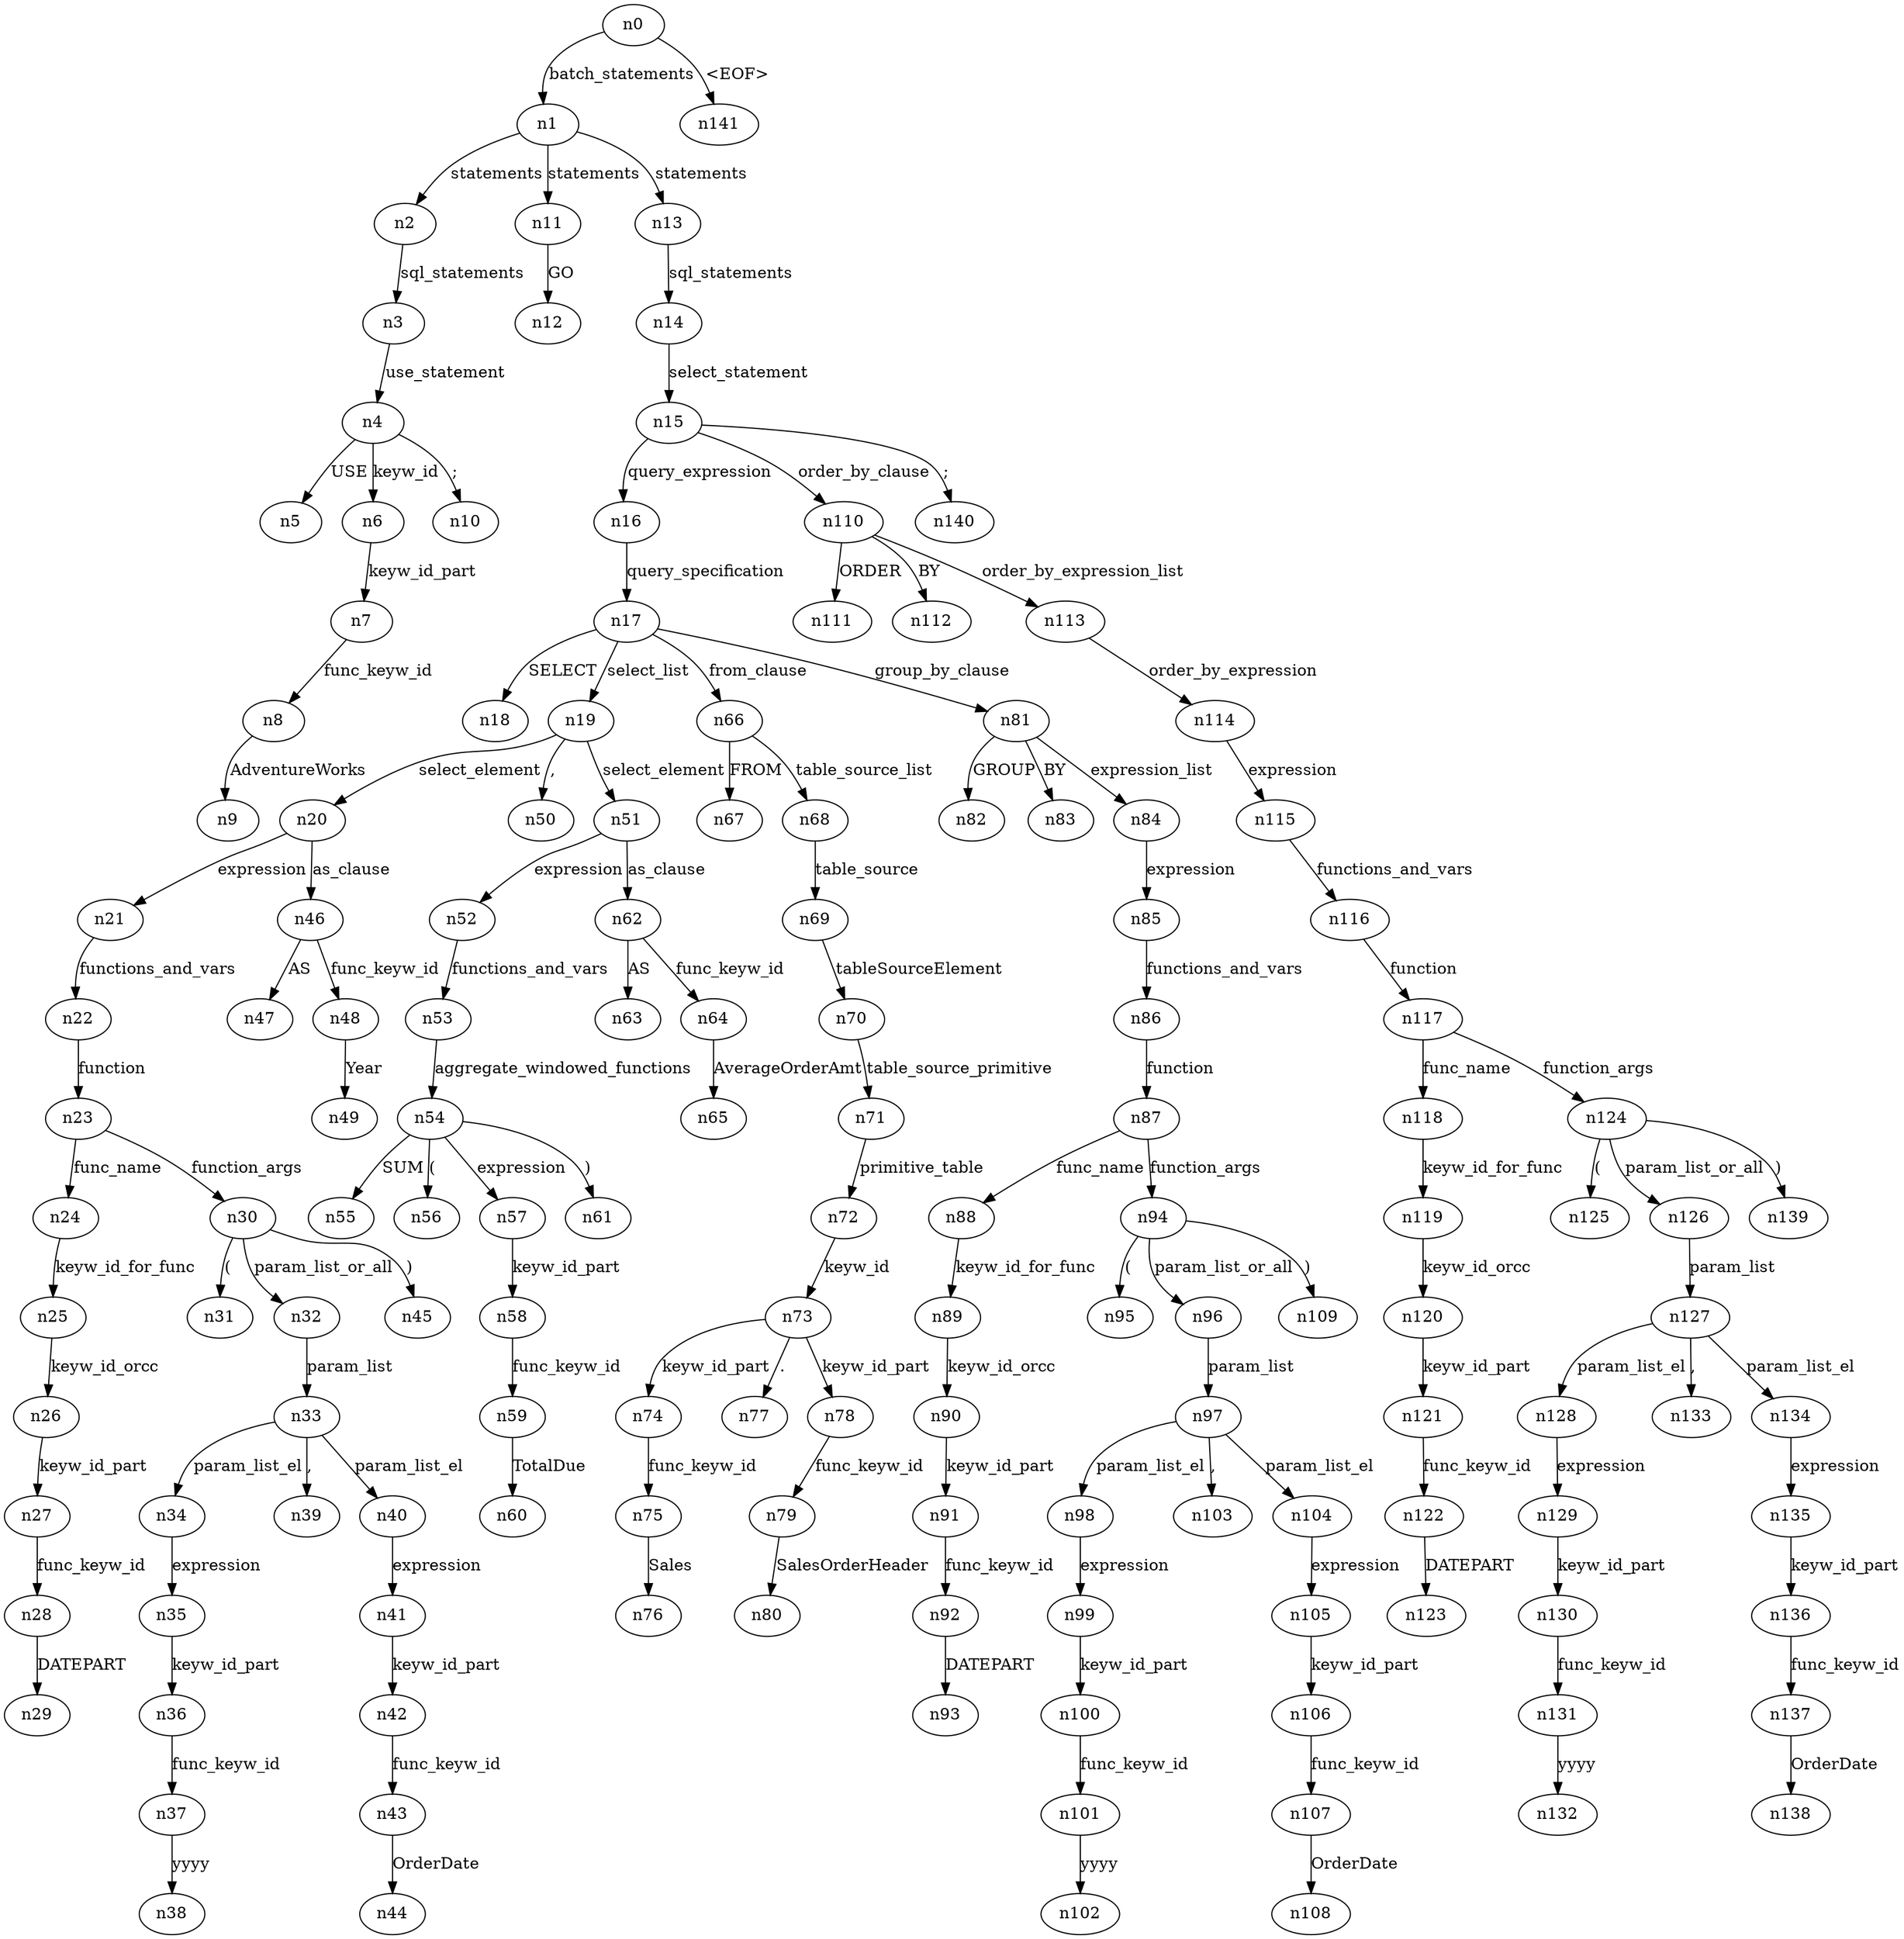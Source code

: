 digraph ParseTree {
  n0 -> n1 [label="batch_statements"];
  n1 -> n2 [label="statements"];
  n2 -> n3 [label="sql_statements"];
  n3 -> n4 [label="use_statement"];
  n4 -> n5 [label="USE"];
  n4 -> n6 [label="keyw_id"];
  n6 -> n7 [label="keyw_id_part"];
  n7 -> n8 [label="func_keyw_id"];
  n8 -> n9 [label="AdventureWorks"];
  n4 -> n10 [label=";"];
  n1 -> n11 [label="statements"];
  n11 -> n12 [label="GO"];
  n1 -> n13 [label="statements"];
  n13 -> n14 [label="sql_statements"];
  n14 -> n15 [label="select_statement"];
  n15 -> n16 [label="query_expression"];
  n16 -> n17 [label="query_specification"];
  n17 -> n18 [label="SELECT"];
  n17 -> n19 [label="select_list"];
  n19 -> n20 [label="select_element"];
  n20 -> n21 [label="expression"];
  n21 -> n22 [label="functions_and_vars"];
  n22 -> n23 [label="function"];
  n23 -> n24 [label="func_name"];
  n24 -> n25 [label="keyw_id_for_func"];
  n25 -> n26 [label="keyw_id_orcc"];
  n26 -> n27 [label="keyw_id_part"];
  n27 -> n28 [label="func_keyw_id"];
  n28 -> n29 [label="DATEPART"];
  n23 -> n30 [label="function_args"];
  n30 -> n31 [label="("];
  n30 -> n32 [label="param_list_or_all"];
  n32 -> n33 [label="param_list"];
  n33 -> n34 [label="param_list_el"];
  n34 -> n35 [label="expression"];
  n35 -> n36 [label="keyw_id_part"];
  n36 -> n37 [label="func_keyw_id"];
  n37 -> n38 [label="yyyy"];
  n33 -> n39 [label=","];
  n33 -> n40 [label="param_list_el"];
  n40 -> n41 [label="expression"];
  n41 -> n42 [label="keyw_id_part"];
  n42 -> n43 [label="func_keyw_id"];
  n43 -> n44 [label="OrderDate"];
  n30 -> n45 [label=")"];
  n20 -> n46 [label="as_clause"];
  n46 -> n47 [label="AS"];
  n46 -> n48 [label="func_keyw_id"];
  n48 -> n49 [label="Year"];
  n19 -> n50 [label=","];
  n19 -> n51 [label="select_element"];
  n51 -> n52 [label="expression"];
  n52 -> n53 [label="functions_and_vars"];
  n53 -> n54 [label="aggregate_windowed_functions"];
  n54 -> n55 [label="SUM"];
  n54 -> n56 [label="("];
  n54 -> n57 [label="expression"];
  n57 -> n58 [label="keyw_id_part"];
  n58 -> n59 [label="func_keyw_id"];
  n59 -> n60 [label="TotalDue"];
  n54 -> n61 [label=")"];
  n51 -> n62 [label="as_clause"];
  n62 -> n63 [label="AS"];
  n62 -> n64 [label="func_keyw_id"];
  n64 -> n65 [label="AverageOrderAmt"];
  n17 -> n66 [label="from_clause"];
  n66 -> n67 [label="FROM"];
  n66 -> n68 [label="table_source_list"];
  n68 -> n69 [label="table_source"];
  n69 -> n70 [label="tableSourceElement"];
  n70 -> n71 [label="table_source_primitive"];
  n71 -> n72 [label="primitive_table"];
  n72 -> n73 [label="keyw_id"];
  n73 -> n74 [label="keyw_id_part"];
  n74 -> n75 [label="func_keyw_id"];
  n75 -> n76 [label="Sales"];
  n73 -> n77 [label="."];
  n73 -> n78 [label="keyw_id_part"];
  n78 -> n79 [label="func_keyw_id"];
  n79 -> n80 [label="SalesOrderHeader"];
  n17 -> n81 [label="group_by_clause"];
  n81 -> n82 [label="GROUP"];
  n81 -> n83 [label="BY"];
  n81 -> n84 [label="expression_list"];
  n84 -> n85 [label="expression"];
  n85 -> n86 [label="functions_and_vars"];
  n86 -> n87 [label="function"];
  n87 -> n88 [label="func_name"];
  n88 -> n89 [label="keyw_id_for_func"];
  n89 -> n90 [label="keyw_id_orcc"];
  n90 -> n91 [label="keyw_id_part"];
  n91 -> n92 [label="func_keyw_id"];
  n92 -> n93 [label="DATEPART"];
  n87 -> n94 [label="function_args"];
  n94 -> n95 [label="("];
  n94 -> n96 [label="param_list_or_all"];
  n96 -> n97 [label="param_list"];
  n97 -> n98 [label="param_list_el"];
  n98 -> n99 [label="expression"];
  n99 -> n100 [label="keyw_id_part"];
  n100 -> n101 [label="func_keyw_id"];
  n101 -> n102 [label="yyyy"];
  n97 -> n103 [label=","];
  n97 -> n104 [label="param_list_el"];
  n104 -> n105 [label="expression"];
  n105 -> n106 [label="keyw_id_part"];
  n106 -> n107 [label="func_keyw_id"];
  n107 -> n108 [label="OrderDate"];
  n94 -> n109 [label=")"];
  n15 -> n110 [label="order_by_clause"];
  n110 -> n111 [label="ORDER"];
  n110 -> n112 [label="BY"];
  n110 -> n113 [label="order_by_expression_list"];
  n113 -> n114 [label="order_by_expression"];
  n114 -> n115 [label="expression"];
  n115 -> n116 [label="functions_and_vars"];
  n116 -> n117 [label="function"];
  n117 -> n118 [label="func_name"];
  n118 -> n119 [label="keyw_id_for_func"];
  n119 -> n120 [label="keyw_id_orcc"];
  n120 -> n121 [label="keyw_id_part"];
  n121 -> n122 [label="func_keyw_id"];
  n122 -> n123 [label="DATEPART"];
  n117 -> n124 [label="function_args"];
  n124 -> n125 [label="("];
  n124 -> n126 [label="param_list_or_all"];
  n126 -> n127 [label="param_list"];
  n127 -> n128 [label="param_list_el"];
  n128 -> n129 [label="expression"];
  n129 -> n130 [label="keyw_id_part"];
  n130 -> n131 [label="func_keyw_id"];
  n131 -> n132 [label="yyyy"];
  n127 -> n133 [label=","];
  n127 -> n134 [label="param_list_el"];
  n134 -> n135 [label="expression"];
  n135 -> n136 [label="keyw_id_part"];
  n136 -> n137 [label="func_keyw_id"];
  n137 -> n138 [label="OrderDate"];
  n124 -> n139 [label=")"];
  n15 -> n140 [label=";"];
  n0 -> n141 [label="<EOF>"];
}